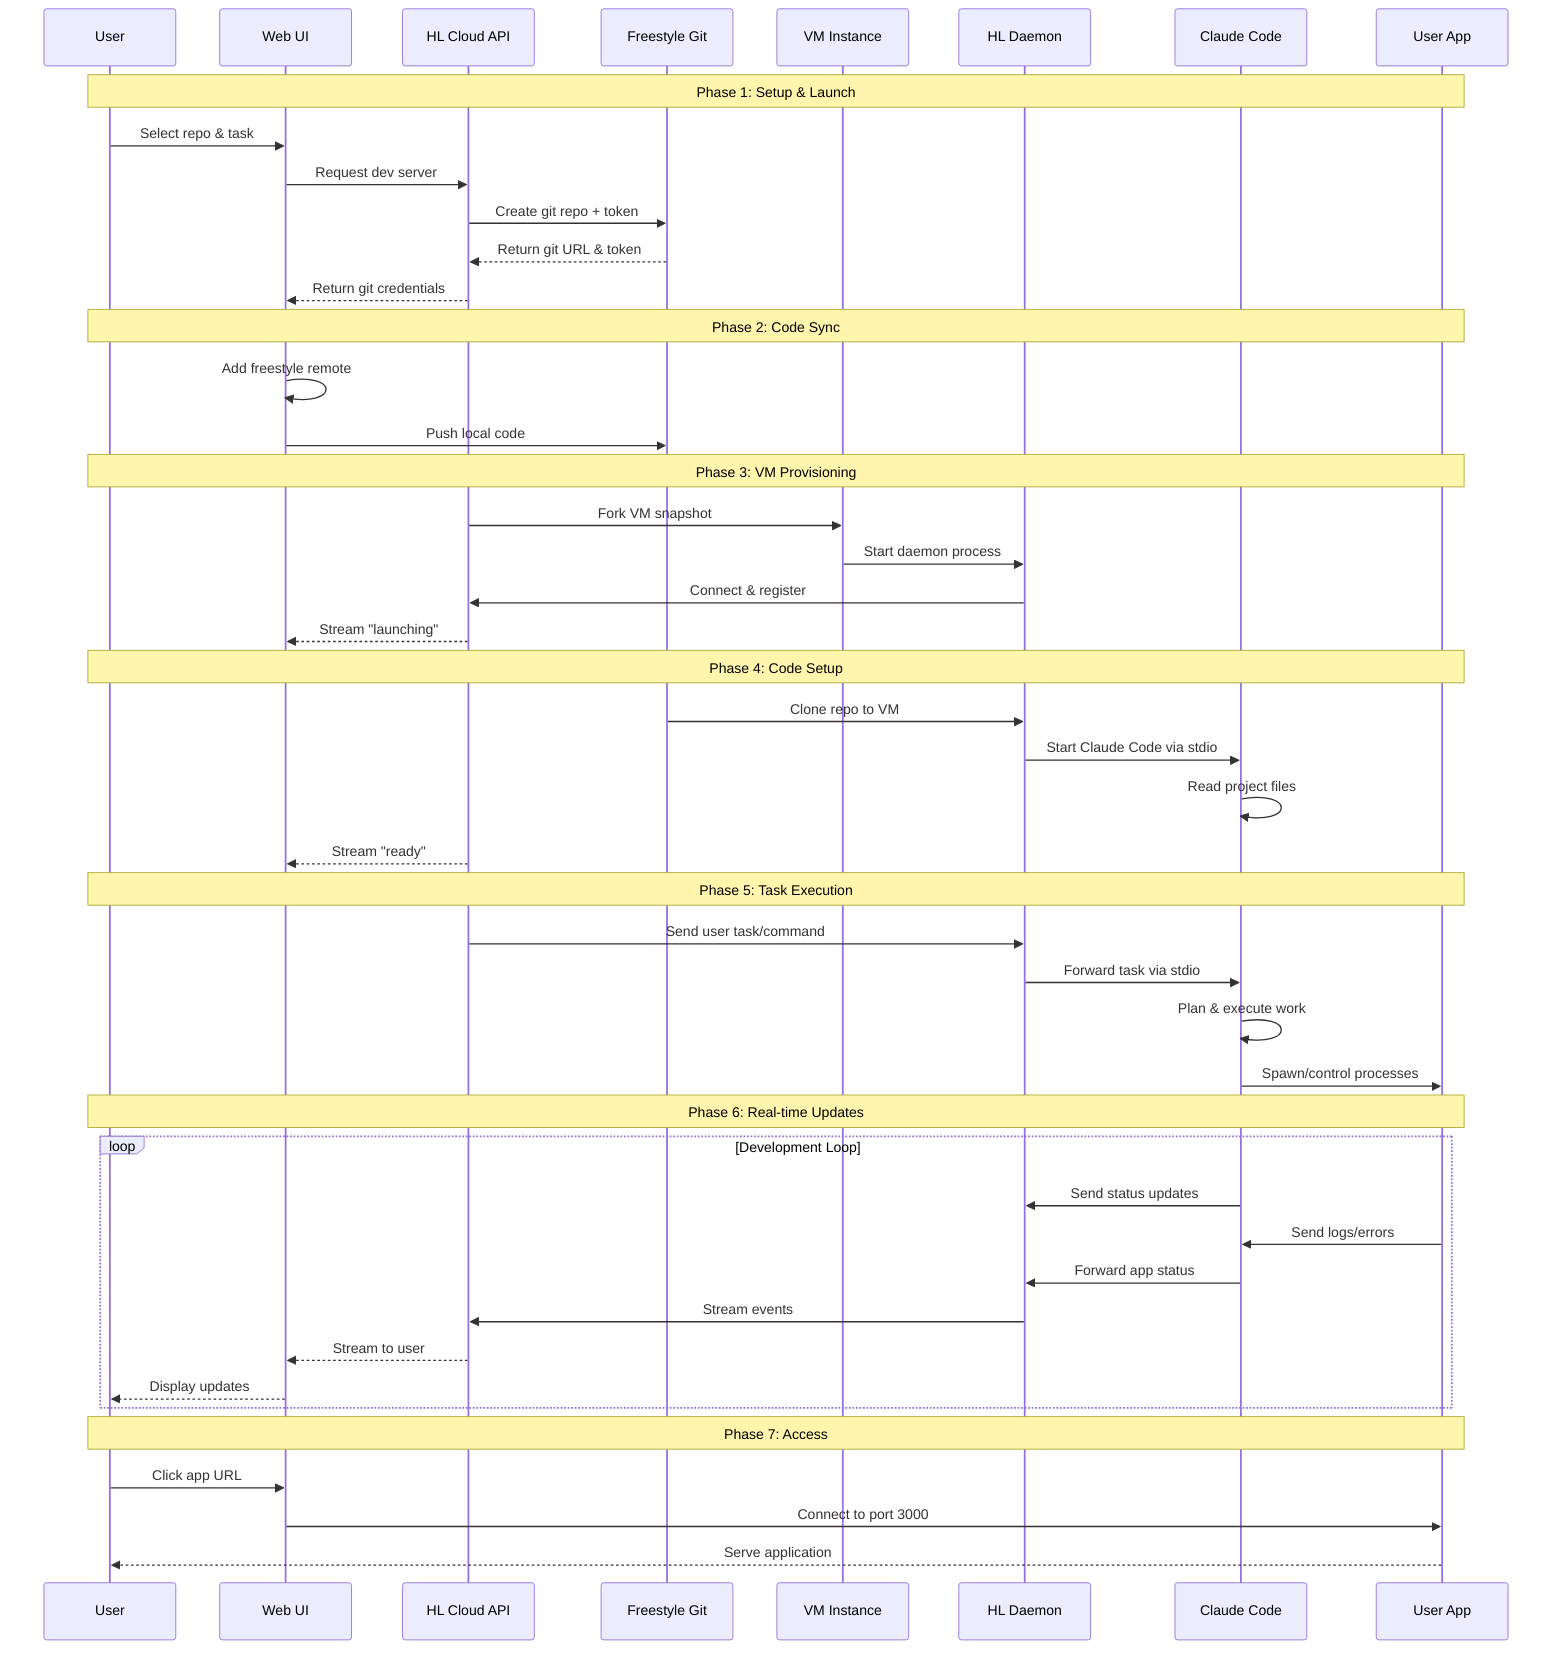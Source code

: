 sequenceDiagram
    participant User
    participant WUI as Web UI
    participant CloudAPI as HL Cloud API
    participant FreestyleGit as Freestyle Git
    participant VM as VM Instance
    participant Daemon as HL Daemon
    participant Claude as Claude Code
    participant App as User App

    Note over User, App: Phase 1: Setup & Launch
    User->>WUI: Select repo & task
    WUI->>CloudAPI: Request dev server
    CloudAPI->>FreestyleGit: Create git repo + token
    FreestyleGit-->>CloudAPI: Return git URL & token
    CloudAPI-->>WUI: Return git credentials
    
    Note over User, App: Phase 2: Code Sync
    WUI->>WUI: Add freestyle remote
    WUI->>FreestyleGit: Push local code
    
    Note over User, App: Phase 3: VM Provisioning
    CloudAPI->>VM: Fork VM snapshot
    VM->>Daemon: Start daemon process
    Daemon->>CloudAPI: Connect & register
    CloudAPI-->>WUI: Stream "launching"
    
    Note over User, App: Phase 4: Code Setup
    FreestyleGit->>Daemon: Clone repo to VM
    Daemon->>Claude: Start Claude Code via stdio
    Claude->>Claude: Read project files
    CloudAPI-->>WUI: Stream "ready"
    
    Note over User, App: Phase 5: Task Execution
    CloudAPI->>Daemon: Send user task/command
    Daemon->>Claude: Forward task via stdio
    Claude->>Claude: Plan & execute work
    Claude->>App: Spawn/control processes
    
    Note over User, App: Phase 6: Real-time Updates
    loop Development Loop
        Claude->>Daemon: Send status updates
        App->>Claude: Send logs/errors
        Claude->>Daemon: Forward app status
        Daemon->>CloudAPI: Stream events
        CloudAPI-->>WUI: Stream to user
        WUI-->>User: Display updates
    end
    
    Note over User, App: Phase 7: Access
    User->>WUI: Click app URL
    WUI->>App: Connect to port 3000
    App-->>User: Serve application
